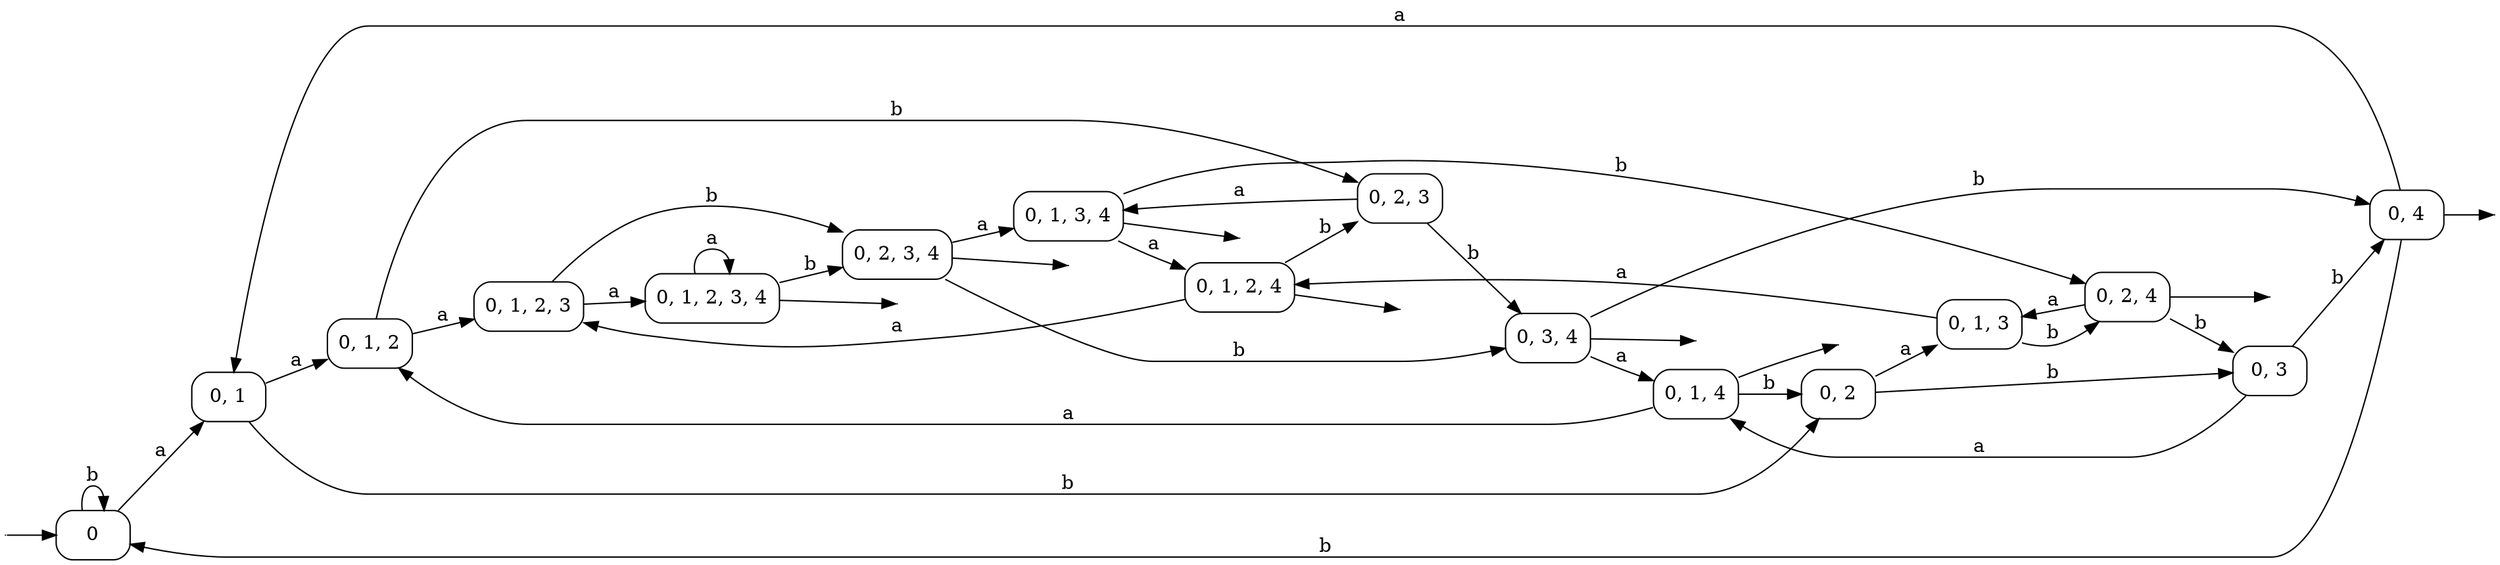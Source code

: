digraph
{
  vcsn_context = "lal_char(ab)_b"
  rankdir = LR
  {
    node [shape = point, width = 0]
    I0
    F6
    F7
    F8
    F9
    F12
    F13
    F14
    F15
  }
  {
    node [shape = circle]
    0 [label = "0", shape = box, style = rounded]
    1 [label = "0, 1", shape = box, style = rounded]
    2 [label = "0, 1, 2", shape = box, style = rounded]
    3 [label = "0, 2", shape = box, style = rounded]
    4 [label = "0, 1, 3", shape = box, style = rounded]
    5 [label = "0, 3", shape = box, style = rounded]
    6 [label = "0, 1, 4", shape = box, style = rounded]
    7 [label = "0, 4", shape = box, style = rounded]
    8 [label = "0, 1, 2, 4", shape = box, style = rounded]
    9 [label = "0, 2, 4", shape = box, style = rounded]
    10 [label = "0, 1, 2, 3", shape = box, style = rounded]
    11 [label = "0, 2, 3", shape = box, style = rounded]
    12 [label = "0, 1, 3, 4", shape = box, style = rounded]
    13 [label = "0, 3, 4", shape = box, style = rounded]
    14 [label = "0, 1, 2, 3, 4", shape = box, style = rounded]
    15 [label = "0, 2, 3, 4", shape = box, style = rounded]
  }
  I0 -> 0
  0 -> 0 [label = "b"]
  0 -> 1 [label = "a"]
  1 -> 2 [label = "a"]
  1 -> 3 [label = "b"]
  2 -> 10 [label = "a"]
  2 -> 11 [label = "b"]
  3 -> 4 [label = "a"]
  3 -> 5 [label = "b"]
  4 -> 8 [label = "a"]
  4 -> 9 [label = "b"]
  5 -> 6 [label = "a"]
  5 -> 7 [label = "b"]
  6 -> F6
  6 -> 2 [label = "a"]
  6 -> 3 [label = "b"]
  7 -> F7
  7 -> 0 [label = "b"]
  7 -> 1 [label = "a"]
  8 -> F8
  8 -> 10 [label = "a"]
  8 -> 11 [label = "b"]
  9 -> F9
  9 -> 4 [label = "a"]
  9 -> 5 [label = "b"]
  10 -> 14 [label = "a"]
  10 -> 15 [label = "b"]
  11 -> 12 [label = "a"]
  11 -> 13 [label = "b"]
  12 -> F12
  12 -> 8 [label = "a"]
  12 -> 9 [label = "b"]
  13 -> F13
  13 -> 6 [label = "a"]
  13 -> 7 [label = "b"]
  14 -> F14
  14 -> 14 [label = "a"]
  14 -> 15 [label = "b"]
  15 -> F15
  15 -> 12 [label = "a"]
  15 -> 13 [label = "b"]
}
